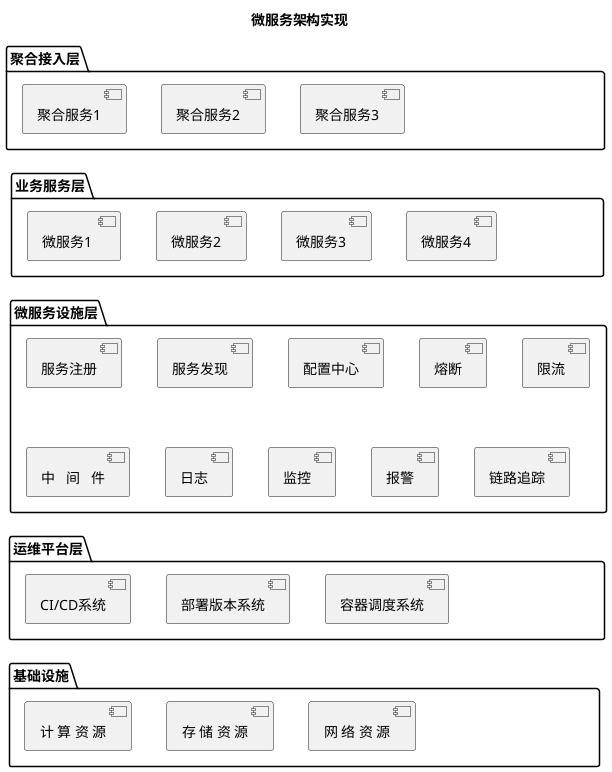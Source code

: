 @startuml

title "微服务架构实现"

package "聚合接入层" as l5 {
    [聚合服务1] as n51
    [聚合服务2] as n52
    [聚合服务3] as n53
    [PaddingPadding] as n54
    hide n54

    [n51] -[hidden]right-> [n52]
    [n52] -[hidden]right-> [n53]
    [n53] -[hidden]right-> [n54]
}

package "业务服务层" as l4 {
    [微服务1 ] as n41
    [微服务2] as n42
    [微服务3] as n43
    [微服务4] as n44
    [Pa] as n45
    hide n45

    [n41] -[hidden]right-> [n42] 
    [n42] -[hidden]right-> [n43]
    [n43] -[hidden]right-> [n44]
    [n44] -[hidden]right-> [n45]
}

package "微服务设施层" as l3 {
    [服务注册] as n31
    [服务发现] as n32
    [配置中心] as n33
    [熔断] as n34
    [限流] as n35
    [中   间   件] as n36
    [日志] as n37
    [监控] as n38
    [报警]  as n39
    [链路追踪] as n40

    [n31] -[hidden]right-> [n32]
    [n32] -[hidden]right-> [n33]
    [n33] -[hidden]right-> [n34]
    [n34] -[hidden]right-> [n35]

    [n31] -[hidden]down-> [n36]
    
    [n36] -[hidden]right-> [n37]
    [n37] -[hidden]right-> [n38]
    [n38] -[hidden]right-> [n39]
    [n39] -[hidden]right-> [n40]
}


package "运维平台层" as l2 {
    [CI/CD系统] as n21
    [部署版本系统] as n22
    [容器调度系统] as n23
    [PaddingP] as n24
    
    hide n24

    n21 -[hidden]right-> n22 
    n22 -[hidden]right-> n23
    n23 -[hidden]right-> n24
}



package "基础设施" as l1 {
    [计 算 资 源] as n11
    [存 储 资 源] as n12
    [网 络 资 源] as n13
    [PaddingPPddi] as n14

    hide n14

    n11 -[hidden]right-> n12
    n12 -[hidden]right-> n13
    n13 -[hidden]right-> n14
}

n51 -[hidden]down-> n41 
n41 -[hidden]down-> n31
n36 -[hidden]down-> n21
n21 -[hidden]down-> n11 


@enduml